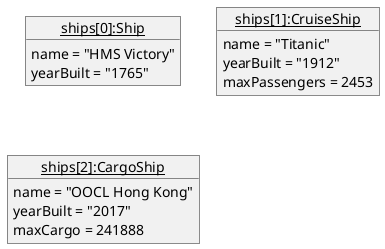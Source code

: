 @startuml
'https://plantuml.com/object-diagram

object "<u>ships[0]:Ship</u>" as Ship {
  name = "HMS Victory"
  yearBuilt = "1765"
}

object "<u>ships[1]:CruiseShip</u>" as Cruise {
  name = "Titanic"
  yearBuilt = "1912"
  maxPassengers = 2453
}

object "<u>ships[2]:CargoShip</u>" as Cargo {
  name = "OOCL Hong Kong"
  yearBuilt = "2017"
  maxCargo = 241888
}

@enduml
